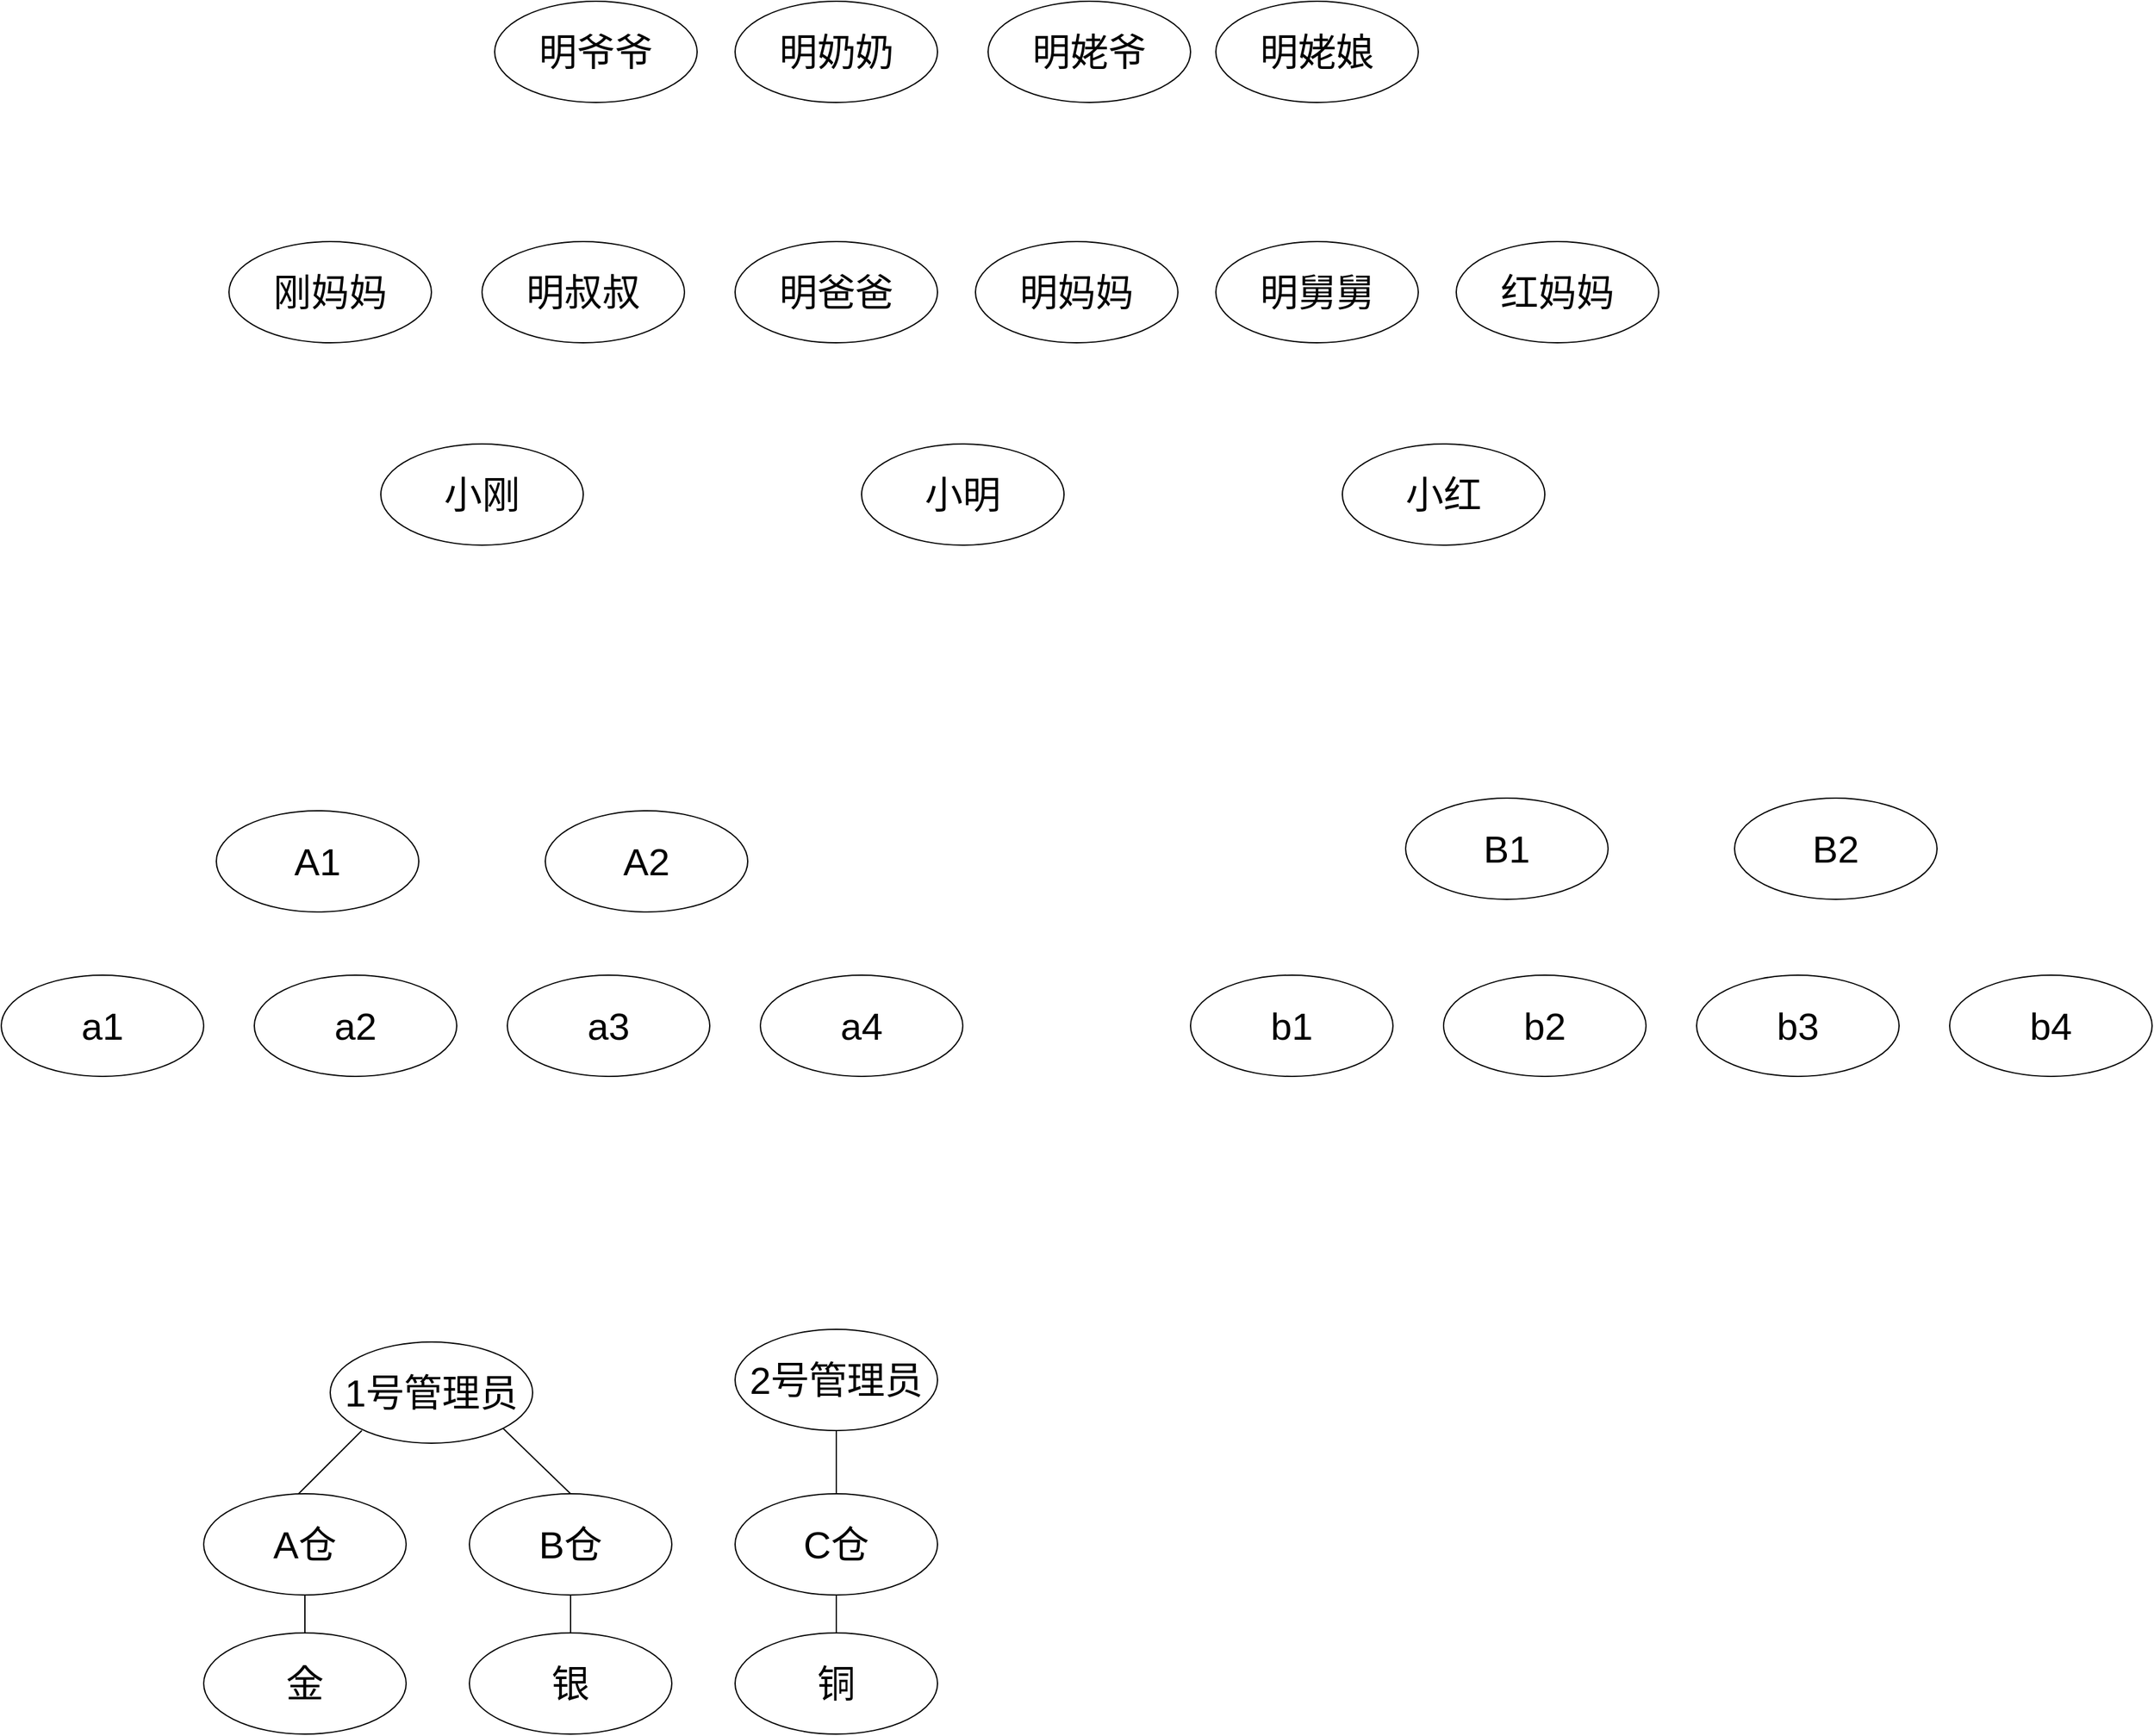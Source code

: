 <mxfile version="20.5.3" type="github">
  <diagram id="0P05xgxfEBKsBNsQBKFd" name="第 1 页">
    <mxGraphModel dx="1673" dy="896" grid="1" gridSize="10" guides="1" tooltips="1" connect="1" arrows="1" fold="1" page="1" pageScale="1" pageWidth="3300" pageHeight="4681" math="0" shadow="0">
      <root>
        <mxCell id="0" />
        <mxCell id="1" parent="0" />
        <mxCell id="cgtHpXkvoXOQYlFcVMtd-1" value="&lt;font style=&quot;font-size: 30px;&quot;&gt;明爷爷&lt;/font&gt;" style="ellipse;whiteSpace=wrap;html=1;" vertex="1" parent="1">
          <mxGeometry x="410" y="170" width="160" height="80" as="geometry" />
        </mxCell>
        <mxCell id="cgtHpXkvoXOQYlFcVMtd-2" value="&lt;font style=&quot;font-size: 30px;&quot;&gt;明叔叔&lt;/font&gt;" style="ellipse;whiteSpace=wrap;html=1;" vertex="1" parent="1">
          <mxGeometry x="400" y="360" width="160" height="80" as="geometry" />
        </mxCell>
        <mxCell id="cgtHpXkvoXOQYlFcVMtd-3" value="&lt;font style=&quot;font-size: 30px;&quot;&gt;明爸爸&lt;/font&gt;" style="ellipse;whiteSpace=wrap;html=1;" vertex="1" parent="1">
          <mxGeometry x="600" y="360" width="160" height="80" as="geometry" />
        </mxCell>
        <mxCell id="cgtHpXkvoXOQYlFcVMtd-4" value="&lt;font style=&quot;font-size: 30px;&quot;&gt;明妈妈&lt;/font&gt;" style="ellipse;whiteSpace=wrap;html=1;" vertex="1" parent="1">
          <mxGeometry x="790" y="360" width="160" height="80" as="geometry" />
        </mxCell>
        <mxCell id="cgtHpXkvoXOQYlFcVMtd-5" value="&lt;font style=&quot;font-size: 30px;&quot;&gt;明舅舅&lt;/font&gt;" style="ellipse;whiteSpace=wrap;html=1;" vertex="1" parent="1">
          <mxGeometry x="980" y="360" width="160" height="80" as="geometry" />
        </mxCell>
        <mxCell id="cgtHpXkvoXOQYlFcVMtd-6" value="&lt;font style=&quot;font-size: 30px;&quot;&gt;明奶奶&lt;/font&gt;" style="ellipse;whiteSpace=wrap;html=1;" vertex="1" parent="1">
          <mxGeometry x="600" y="170" width="160" height="80" as="geometry" />
        </mxCell>
        <mxCell id="cgtHpXkvoXOQYlFcVMtd-7" value="&lt;font style=&quot;font-size: 30px;&quot;&gt;明姥爷&lt;/font&gt;" style="ellipse;whiteSpace=wrap;html=1;" vertex="1" parent="1">
          <mxGeometry x="800" y="170" width="160" height="80" as="geometry" />
        </mxCell>
        <mxCell id="cgtHpXkvoXOQYlFcVMtd-8" value="&lt;font style=&quot;font-size: 30px;&quot;&gt;明姥娘&lt;/font&gt;" style="ellipse;whiteSpace=wrap;html=1;" vertex="1" parent="1">
          <mxGeometry x="980" y="170" width="160" height="80" as="geometry" />
        </mxCell>
        <mxCell id="cgtHpXkvoXOQYlFcVMtd-9" value="&lt;font style=&quot;font-size: 30px;&quot;&gt;小明&lt;/font&gt;" style="ellipse;whiteSpace=wrap;html=1;" vertex="1" parent="1">
          <mxGeometry x="700" y="520" width="160" height="80" as="geometry" />
        </mxCell>
        <mxCell id="cgtHpXkvoXOQYlFcVMtd-10" value="&lt;font style=&quot;font-size: 30px;&quot;&gt;小红&lt;/font&gt;" style="ellipse;whiteSpace=wrap;html=1;" vertex="1" parent="1">
          <mxGeometry x="1080" y="520" width="160" height="80" as="geometry" />
        </mxCell>
        <mxCell id="cgtHpXkvoXOQYlFcVMtd-11" value="&lt;font style=&quot;font-size: 30px;&quot;&gt;小刚&lt;/font&gt;" style="ellipse;whiteSpace=wrap;html=1;" vertex="1" parent="1">
          <mxGeometry x="320" y="520" width="160" height="80" as="geometry" />
        </mxCell>
        <mxCell id="cgtHpXkvoXOQYlFcVMtd-12" value="&lt;span style=&quot;font-size: 30px;&quot;&gt;刚妈妈&lt;/span&gt;" style="ellipse;whiteSpace=wrap;html=1;" vertex="1" parent="1">
          <mxGeometry x="200" y="360" width="160" height="80" as="geometry" />
        </mxCell>
        <mxCell id="cgtHpXkvoXOQYlFcVMtd-13" value="&lt;span style=&quot;font-size: 30px;&quot;&gt;红妈妈&lt;/span&gt;" style="ellipse;whiteSpace=wrap;html=1;" vertex="1" parent="1">
          <mxGeometry x="1170" y="360" width="160" height="80" as="geometry" />
        </mxCell>
        <mxCell id="cgtHpXkvoXOQYlFcVMtd-16" value="&lt;font style=&quot;font-size: 30px;&quot;&gt;a1&lt;/font&gt;" style="ellipse;whiteSpace=wrap;html=1;" vertex="1" parent="1">
          <mxGeometry x="20" y="940" width="160" height="80" as="geometry" />
        </mxCell>
        <mxCell id="cgtHpXkvoXOQYlFcVMtd-17" value="&lt;font style=&quot;font-size: 30px;&quot;&gt;a2&lt;/font&gt;" style="ellipse;whiteSpace=wrap;html=1;" vertex="1" parent="1">
          <mxGeometry x="220" y="940" width="160" height="80" as="geometry" />
        </mxCell>
        <mxCell id="cgtHpXkvoXOQYlFcVMtd-18" value="&lt;font style=&quot;font-size: 30px;&quot;&gt;a3&lt;/font&gt;" style="ellipse;whiteSpace=wrap;html=1;" vertex="1" parent="1">
          <mxGeometry x="420" y="940" width="160" height="80" as="geometry" />
        </mxCell>
        <mxCell id="cgtHpXkvoXOQYlFcVMtd-19" value="&lt;font style=&quot;font-size: 30px;&quot;&gt;B1&lt;/font&gt;" style="ellipse;whiteSpace=wrap;html=1;" vertex="1" parent="1">
          <mxGeometry x="1130" y="800" width="160" height="80" as="geometry" />
        </mxCell>
        <mxCell id="cgtHpXkvoXOQYlFcVMtd-20" value="&lt;font style=&quot;font-size: 30px;&quot;&gt;B2&lt;/font&gt;" style="ellipse;whiteSpace=wrap;html=1;" vertex="1" parent="1">
          <mxGeometry x="1390" y="800" width="160" height="80" as="geometry" />
        </mxCell>
        <mxCell id="cgtHpXkvoXOQYlFcVMtd-21" value="&lt;font style=&quot;font-size: 30px;&quot;&gt;b1&lt;/font&gt;" style="ellipse;whiteSpace=wrap;html=1;" vertex="1" parent="1">
          <mxGeometry x="960" y="940" width="160" height="80" as="geometry" />
        </mxCell>
        <mxCell id="cgtHpXkvoXOQYlFcVMtd-22" value="&lt;font style=&quot;font-size: 30px;&quot;&gt;b2&lt;/font&gt;" style="ellipse;whiteSpace=wrap;html=1;" vertex="1" parent="1">
          <mxGeometry x="1160" y="940" width="160" height="80" as="geometry" />
        </mxCell>
        <mxCell id="cgtHpXkvoXOQYlFcVMtd-23" value="&lt;font style=&quot;font-size: 30px;&quot;&gt;b3&lt;/font&gt;" style="ellipse;whiteSpace=wrap;html=1;" vertex="1" parent="1">
          <mxGeometry x="1360" y="940" width="160" height="80" as="geometry" />
        </mxCell>
        <mxCell id="cgtHpXkvoXOQYlFcVMtd-24" value="&lt;font style=&quot;font-size: 30px;&quot;&gt;a4&lt;/font&gt;" style="ellipse;whiteSpace=wrap;html=1;" vertex="1" parent="1">
          <mxGeometry x="620" y="940" width="160" height="80" as="geometry" />
        </mxCell>
        <mxCell id="cgtHpXkvoXOQYlFcVMtd-25" value="&lt;font style=&quot;font-size: 30px;&quot;&gt;b4&lt;/font&gt;" style="ellipse;whiteSpace=wrap;html=1;" vertex="1" parent="1">
          <mxGeometry x="1560" y="940" width="160" height="80" as="geometry" />
        </mxCell>
        <mxCell id="cgtHpXkvoXOQYlFcVMtd-26" value="&lt;font style=&quot;font-size: 30px;&quot;&gt;A1&lt;/font&gt;" style="ellipse;whiteSpace=wrap;html=1;" vertex="1" parent="1">
          <mxGeometry x="190" y="810" width="160" height="80" as="geometry" />
        </mxCell>
        <mxCell id="cgtHpXkvoXOQYlFcVMtd-27" value="&lt;font style=&quot;font-size: 30px;&quot;&gt;A2&lt;/font&gt;" style="ellipse;whiteSpace=wrap;html=1;" vertex="1" parent="1">
          <mxGeometry x="450" y="810" width="160" height="80" as="geometry" />
        </mxCell>
        <mxCell id="cgtHpXkvoXOQYlFcVMtd-28" value="&lt;font style=&quot;font-size: 30px;&quot;&gt;A仓&lt;/font&gt;" style="ellipse;whiteSpace=wrap;html=1;" vertex="1" parent="1">
          <mxGeometry x="180" y="1350" width="160" height="80" as="geometry" />
        </mxCell>
        <mxCell id="cgtHpXkvoXOQYlFcVMtd-40" style="rounded=0;orthogonalLoop=1;jettySize=auto;html=1;exitX=0.5;exitY=0;exitDx=0;exitDy=0;entryX=1;entryY=1;entryDx=0;entryDy=0;fontSize=30;endArrow=none;endFill=0;" edge="1" parent="1" source="cgtHpXkvoXOQYlFcVMtd-29" target="cgtHpXkvoXOQYlFcVMtd-38">
          <mxGeometry relative="1" as="geometry" />
        </mxCell>
        <mxCell id="cgtHpXkvoXOQYlFcVMtd-29" value="&lt;font style=&quot;font-size: 30px;&quot;&gt;B仓&lt;/font&gt;" style="ellipse;whiteSpace=wrap;html=1;" vertex="1" parent="1">
          <mxGeometry x="390" y="1350" width="160" height="80" as="geometry" />
        </mxCell>
        <mxCell id="cgtHpXkvoXOQYlFcVMtd-45" style="edgeStyle=none;rounded=0;orthogonalLoop=1;jettySize=auto;html=1;exitX=0.5;exitY=0;exitDx=0;exitDy=0;entryX=0.5;entryY=1;entryDx=0;entryDy=0;fontSize=30;endArrow=none;endFill=0;" edge="1" parent="1" source="cgtHpXkvoXOQYlFcVMtd-30" target="cgtHpXkvoXOQYlFcVMtd-39">
          <mxGeometry relative="1" as="geometry" />
        </mxCell>
        <mxCell id="cgtHpXkvoXOQYlFcVMtd-30" value="&lt;font style=&quot;font-size: 30px;&quot;&gt;C仓&lt;/font&gt;" style="ellipse;whiteSpace=wrap;html=1;" vertex="1" parent="1">
          <mxGeometry x="600" y="1350" width="160" height="80" as="geometry" />
        </mxCell>
        <mxCell id="cgtHpXkvoXOQYlFcVMtd-42" style="edgeStyle=none;rounded=0;orthogonalLoop=1;jettySize=auto;html=1;exitX=0.5;exitY=0;exitDx=0;exitDy=0;entryX=0.5;entryY=1;entryDx=0;entryDy=0;fontSize=30;endArrow=none;endFill=0;" edge="1" parent="1" source="cgtHpXkvoXOQYlFcVMtd-32" target="cgtHpXkvoXOQYlFcVMtd-28">
          <mxGeometry relative="1" as="geometry" />
        </mxCell>
        <mxCell id="cgtHpXkvoXOQYlFcVMtd-32" value="&lt;font style=&quot;font-size: 30px;&quot;&gt;金&lt;/font&gt;" style="ellipse;whiteSpace=wrap;html=1;" vertex="1" parent="1">
          <mxGeometry x="180" y="1460" width="160" height="80" as="geometry" />
        </mxCell>
        <mxCell id="cgtHpXkvoXOQYlFcVMtd-43" style="edgeStyle=none;rounded=0;orthogonalLoop=1;jettySize=auto;html=1;exitX=0.5;exitY=0;exitDx=0;exitDy=0;entryX=0.5;entryY=1;entryDx=0;entryDy=0;fontSize=30;endArrow=none;endFill=0;" edge="1" parent="1" source="cgtHpXkvoXOQYlFcVMtd-33" target="cgtHpXkvoXOQYlFcVMtd-29">
          <mxGeometry relative="1" as="geometry" />
        </mxCell>
        <mxCell id="cgtHpXkvoXOQYlFcVMtd-33" value="&lt;font style=&quot;font-size: 30px;&quot;&gt;银&lt;/font&gt;" style="ellipse;whiteSpace=wrap;html=1;" vertex="1" parent="1">
          <mxGeometry x="390" y="1460" width="160" height="80" as="geometry" />
        </mxCell>
        <mxCell id="cgtHpXkvoXOQYlFcVMtd-44" style="edgeStyle=none;rounded=0;orthogonalLoop=1;jettySize=auto;html=1;exitX=0.5;exitY=0;exitDx=0;exitDy=0;entryX=0.5;entryY=1;entryDx=0;entryDy=0;fontSize=30;endArrow=none;endFill=0;" edge="1" parent="1" source="cgtHpXkvoXOQYlFcVMtd-34" target="cgtHpXkvoXOQYlFcVMtd-30">
          <mxGeometry relative="1" as="geometry" />
        </mxCell>
        <mxCell id="cgtHpXkvoXOQYlFcVMtd-34" value="&lt;font style=&quot;font-size: 30px;&quot;&gt;铜&lt;/font&gt;" style="ellipse;whiteSpace=wrap;html=1;" vertex="1" parent="1">
          <mxGeometry x="600" y="1460" width="160" height="80" as="geometry" />
        </mxCell>
        <mxCell id="cgtHpXkvoXOQYlFcVMtd-35" value="" style="endArrow=none;html=1;rounded=0;fontSize=30;" edge="1" parent="1">
          <mxGeometry width="50" height="50" relative="1" as="geometry">
            <mxPoint x="255" y="1350" as="sourcePoint" />
            <mxPoint x="305" y="1300" as="targetPoint" />
          </mxGeometry>
        </mxCell>
        <mxCell id="cgtHpXkvoXOQYlFcVMtd-38" value="&lt;span style=&quot;font-size: 30px;&quot;&gt;1号管理员&lt;/span&gt;" style="ellipse;whiteSpace=wrap;html=1;" vertex="1" parent="1">
          <mxGeometry x="280" y="1230" width="160" height="80" as="geometry" />
        </mxCell>
        <mxCell id="cgtHpXkvoXOQYlFcVMtd-39" value="&lt;span style=&quot;font-size: 30px;&quot;&gt;2号管理员&lt;/span&gt;" style="ellipse;whiteSpace=wrap;html=1;" vertex="1" parent="1">
          <mxGeometry x="600" y="1220" width="160" height="80" as="geometry" />
        </mxCell>
      </root>
    </mxGraphModel>
  </diagram>
</mxfile>
